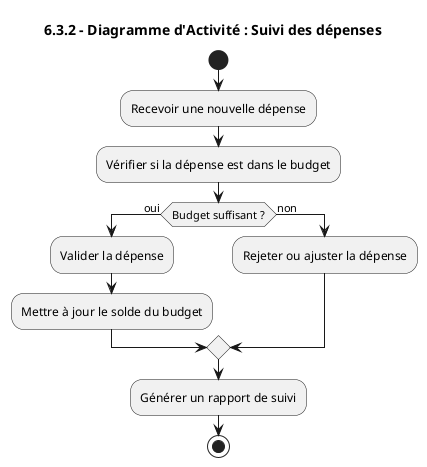 @startuml
!pragma layout smetana
title 6.3.2 - Diagramme d'Activité : Suivi des dépenses

start
:Recevoir une nouvelle dépense;
:Vérifier si la dépense est dans le budget;
if (Budget suffisant ?) then (oui)
    :Valider la dépense;
    :Mettre à jour le solde du budget;
else (non)
    :Rejeter ou ajuster la dépense;
endif
:Générer un rapport de suivi;
stop
@enduml
